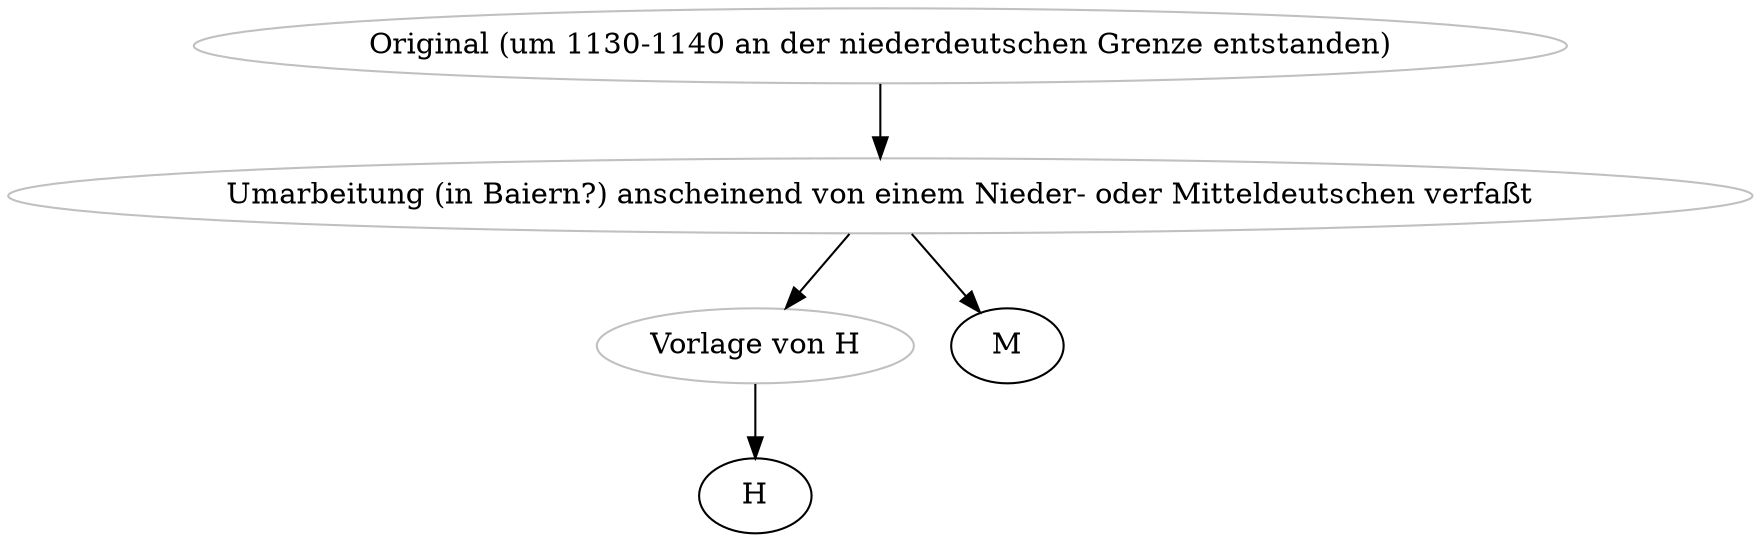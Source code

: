 digraph {
Original [label="Original (um 1130-1140 an der niederdeutschen Grenze entstanden)", color="grey"] ;
Umarbeitung [label="Umarbeitung (in Baiern?) anscheinend von einem Nieder- oder Mitteldeutschen verfaßt", color="grey"] ;
VorlageH [label="Vorlage von H", color="grey"] ;
Original -> Umarbeitung ;
Umarbeitung -> VorlageH ;
Umarbeitung -> M ;
VorlageH -> H ;
}

